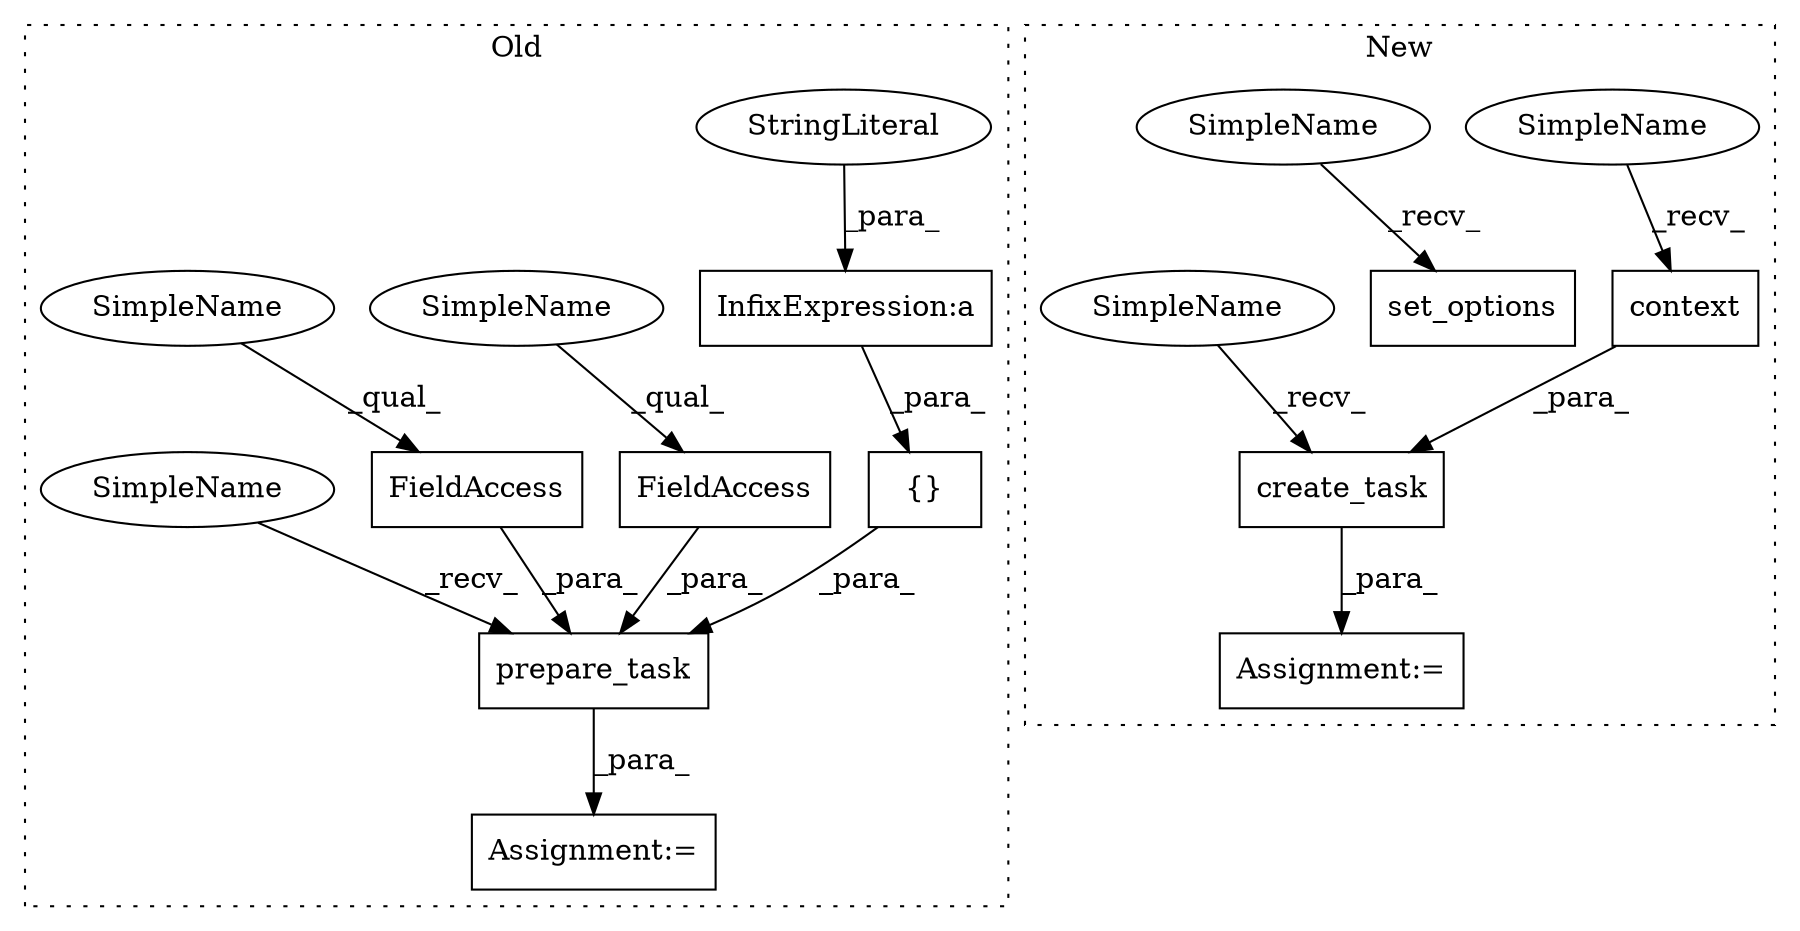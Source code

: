 digraph G {
subgraph cluster0 {
1 [label="prepare_task" a="32" s="1139,1236" l="13,1" shape="box"];
4 [label="FieldAccess" a="22" s="1197" l="16" shape="box"];
6 [label="{}" a="4" s="1161,1195" l="1,1" shape="box"];
7 [label="FieldAccess" a="22" s="1214" l="22" shape="box"];
9 [label="Assignment:=" a="7" s="1133" l="1" shape="box"];
10 [label="InfixExpression:a" a="27" s="1180" l="3" shape="box"];
11 [label="StringLiteral" a="45" s="1163" l="17" shape="ellipse"];
12 [label="SimpleName" a="42" s="1197" l="4" shape="ellipse"];
13 [label="SimpleName" a="42" s="1214" l="4" shape="ellipse"];
14 [label="SimpleName" a="42" s="1134" l="4" shape="ellipse"];
label = "Old";
style="dotted";
}
subgraph cluster1 {
2 [label="set_options" a="32" s="1141,1164" l="12,1" shape="box"];
3 [label="create_task" a="32" s="1183,1209" l="12,1" shape="box"];
5 [label="context" a="32" s="1200" l="9" shape="box"];
8 [label="Assignment:=" a="7" s="1177" l="1" shape="box"];
15 [label="SimpleName" a="42" s="1195" l="4" shape="ellipse"];
16 [label="SimpleName" a="42" s="1136" l="4" shape="ellipse"];
17 [label="SimpleName" a="42" s="1178" l="4" shape="ellipse"];
label = "New";
style="dotted";
}
1 -> 9 [label="_para_"];
3 -> 8 [label="_para_"];
4 -> 1 [label="_para_"];
5 -> 3 [label="_para_"];
6 -> 1 [label="_para_"];
7 -> 1 [label="_para_"];
10 -> 6 [label="_para_"];
11 -> 10 [label="_para_"];
12 -> 4 [label="_qual_"];
13 -> 7 [label="_qual_"];
14 -> 1 [label="_recv_"];
15 -> 5 [label="_recv_"];
16 -> 2 [label="_recv_"];
17 -> 3 [label="_recv_"];
}